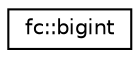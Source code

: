 digraph "Graphical Class Hierarchy"
{
  edge [fontname="Helvetica",fontsize="10",labelfontname="Helvetica",labelfontsize="10"];
  node [fontname="Helvetica",fontsize="10",shape=record];
  rankdir="LR";
  Node0 [label="fc::bigint",height=0.2,width=0.4,color="black", fillcolor="white", style="filled",URL="$classfc_1_1bigint.html"];
}
